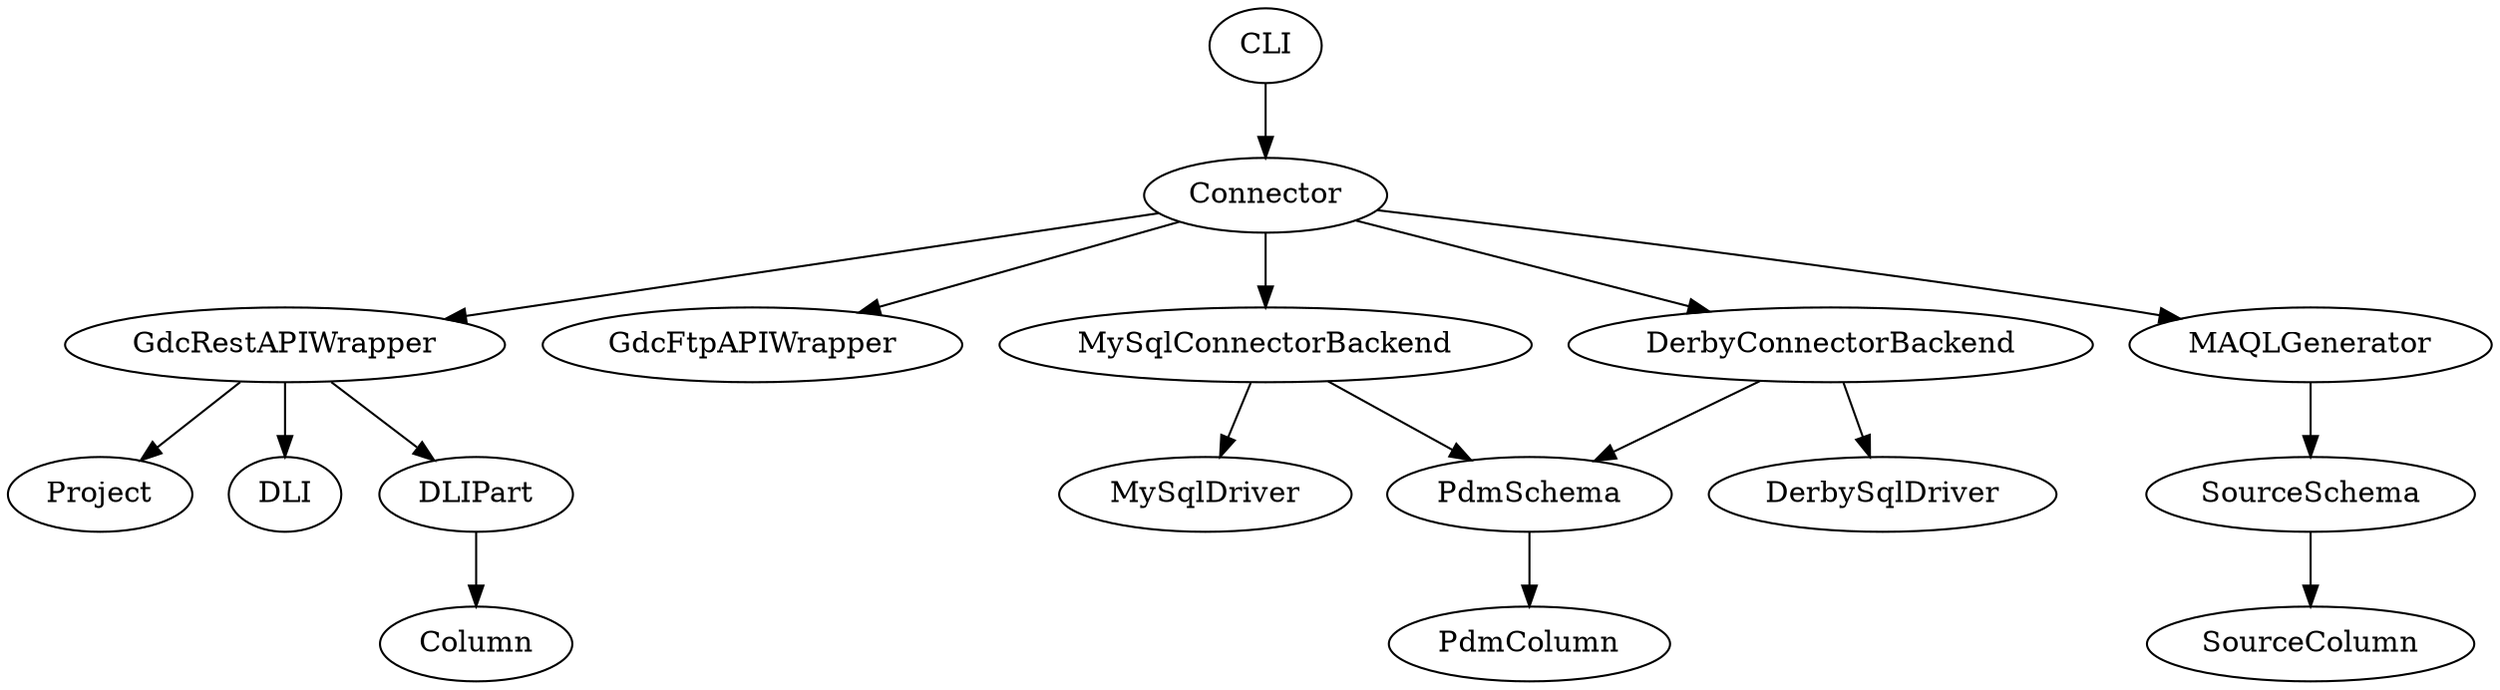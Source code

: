 digraph GoodDataCL {
	CLI -> Connector;
	Connector -> GdcRestAPIWrapper;
	Connector -> GdcFtpAPIWrapper;
	Connector -> MySqlConnectorBackend;
	Connector -> DerbyConnectorBackend;
	Connector -> MAQLGenerator;
	MAQLGenerator -> SourceSchema;
	MySqlConnectorBackend -> PdmSchema;
	MySqlConnectorBackend -> MySqlDriver;
	DerbyConnectorBackend -> PdmSchema;
	DerbyConnectorBackend -> DerbySqlDriver;
	SourceSchema -> SourceColumn;
	PdmSchema -> PdmColumn;
	GdcRestAPIWrapper -> Project;
	GdcRestAPIWrapper -> DLI;
	GdcRestAPIWrapper -> DLIPart;
	DLIPart -> Column;
}
